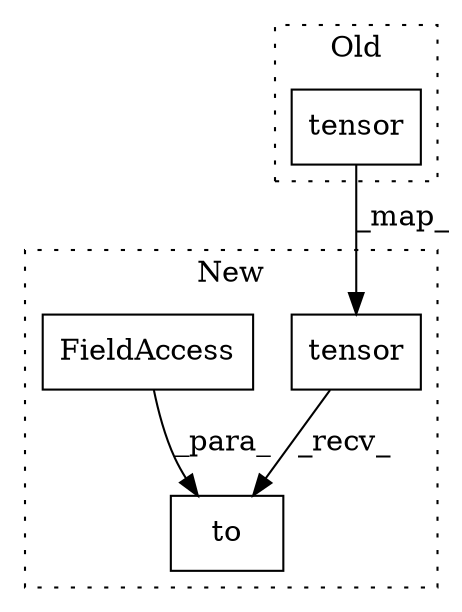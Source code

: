 digraph G {
subgraph cluster0 {
1 [label="tensor" a="32" s="15896,15908" l="7,1" shape="box"];
label = "Old";
style="dotted";
}
subgraph cluster1 {
2 [label="tensor" a="32" s="15896,15908" l="7,1" shape="box"];
3 [label="to" a="32" s="15910,15938" l="3,1" shape="box"];
4 [label="FieldAccess" a="22" s="15913" l="25" shape="box"];
label = "New";
style="dotted";
}
1 -> 2 [label="_map_"];
2 -> 3 [label="_recv_"];
4 -> 3 [label="_para_"];
}